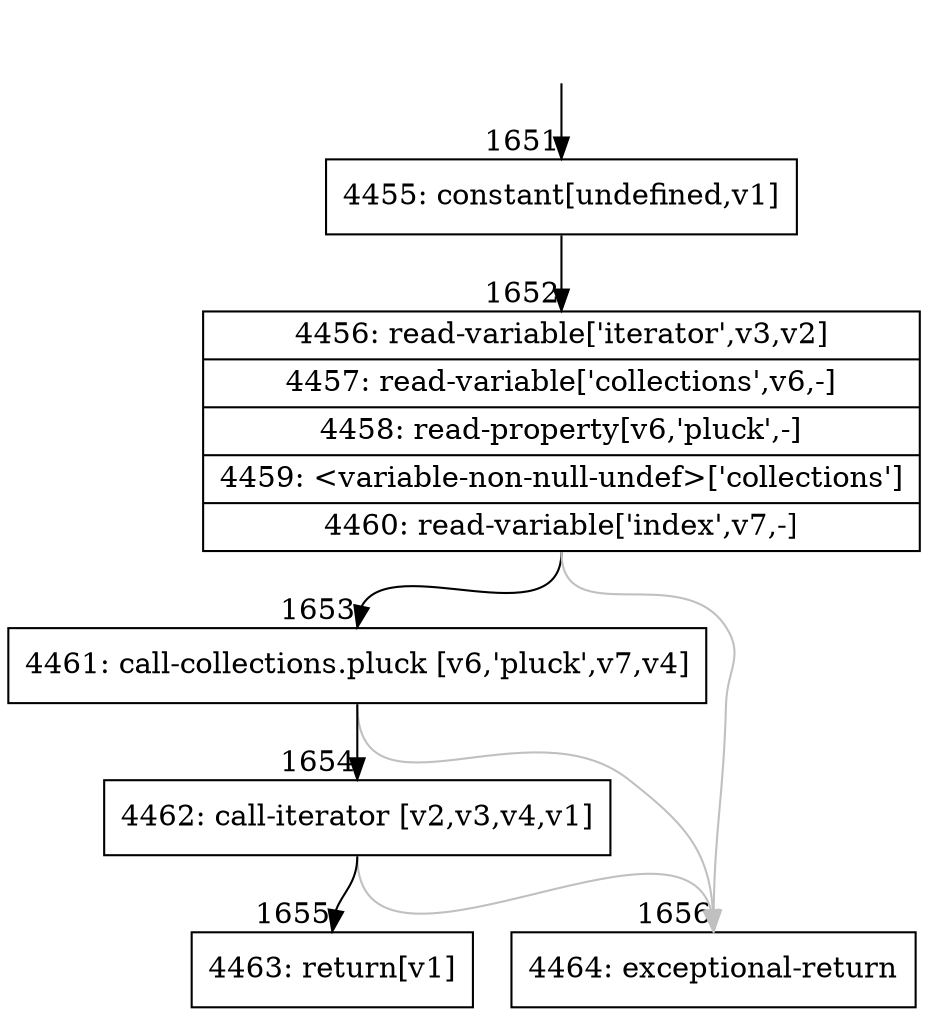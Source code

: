 digraph {
rankdir="TD"
BB_entry149[shape=none,label=""];
BB_entry149 -> BB1651 [tailport=s, headport=n, headlabel="    1651"]
BB1651 [shape=record label="{4455: constant[undefined,v1]}" ] 
BB1651 -> BB1652 [tailport=s, headport=n, headlabel="      1652"]
BB1652 [shape=record label="{4456: read-variable['iterator',v3,v2]|4457: read-variable['collections',v6,-]|4458: read-property[v6,'pluck',-]|4459: \<variable-non-null-undef\>['collections']|4460: read-variable['index',v7,-]}" ] 
BB1652 -> BB1653 [tailport=s, headport=n, headlabel="      1653"]
BB1652 -> BB1656 [tailport=s, headport=n, color=gray, headlabel="      1656"]
BB1653 [shape=record label="{4461: call-collections.pluck [v6,'pluck',v7,v4]}" ] 
BB1653 -> BB1654 [tailport=s, headport=n, headlabel="      1654"]
BB1653 -> BB1656 [tailport=s, headport=n, color=gray]
BB1654 [shape=record label="{4462: call-iterator [v2,v3,v4,v1]}" ] 
BB1654 -> BB1655 [tailport=s, headport=n, headlabel="      1655"]
BB1654 -> BB1656 [tailport=s, headport=n, color=gray]
BB1655 [shape=record label="{4463: return[v1]}" ] 
BB1656 [shape=record label="{4464: exceptional-return}" ] 
//#$~ 1045
}
